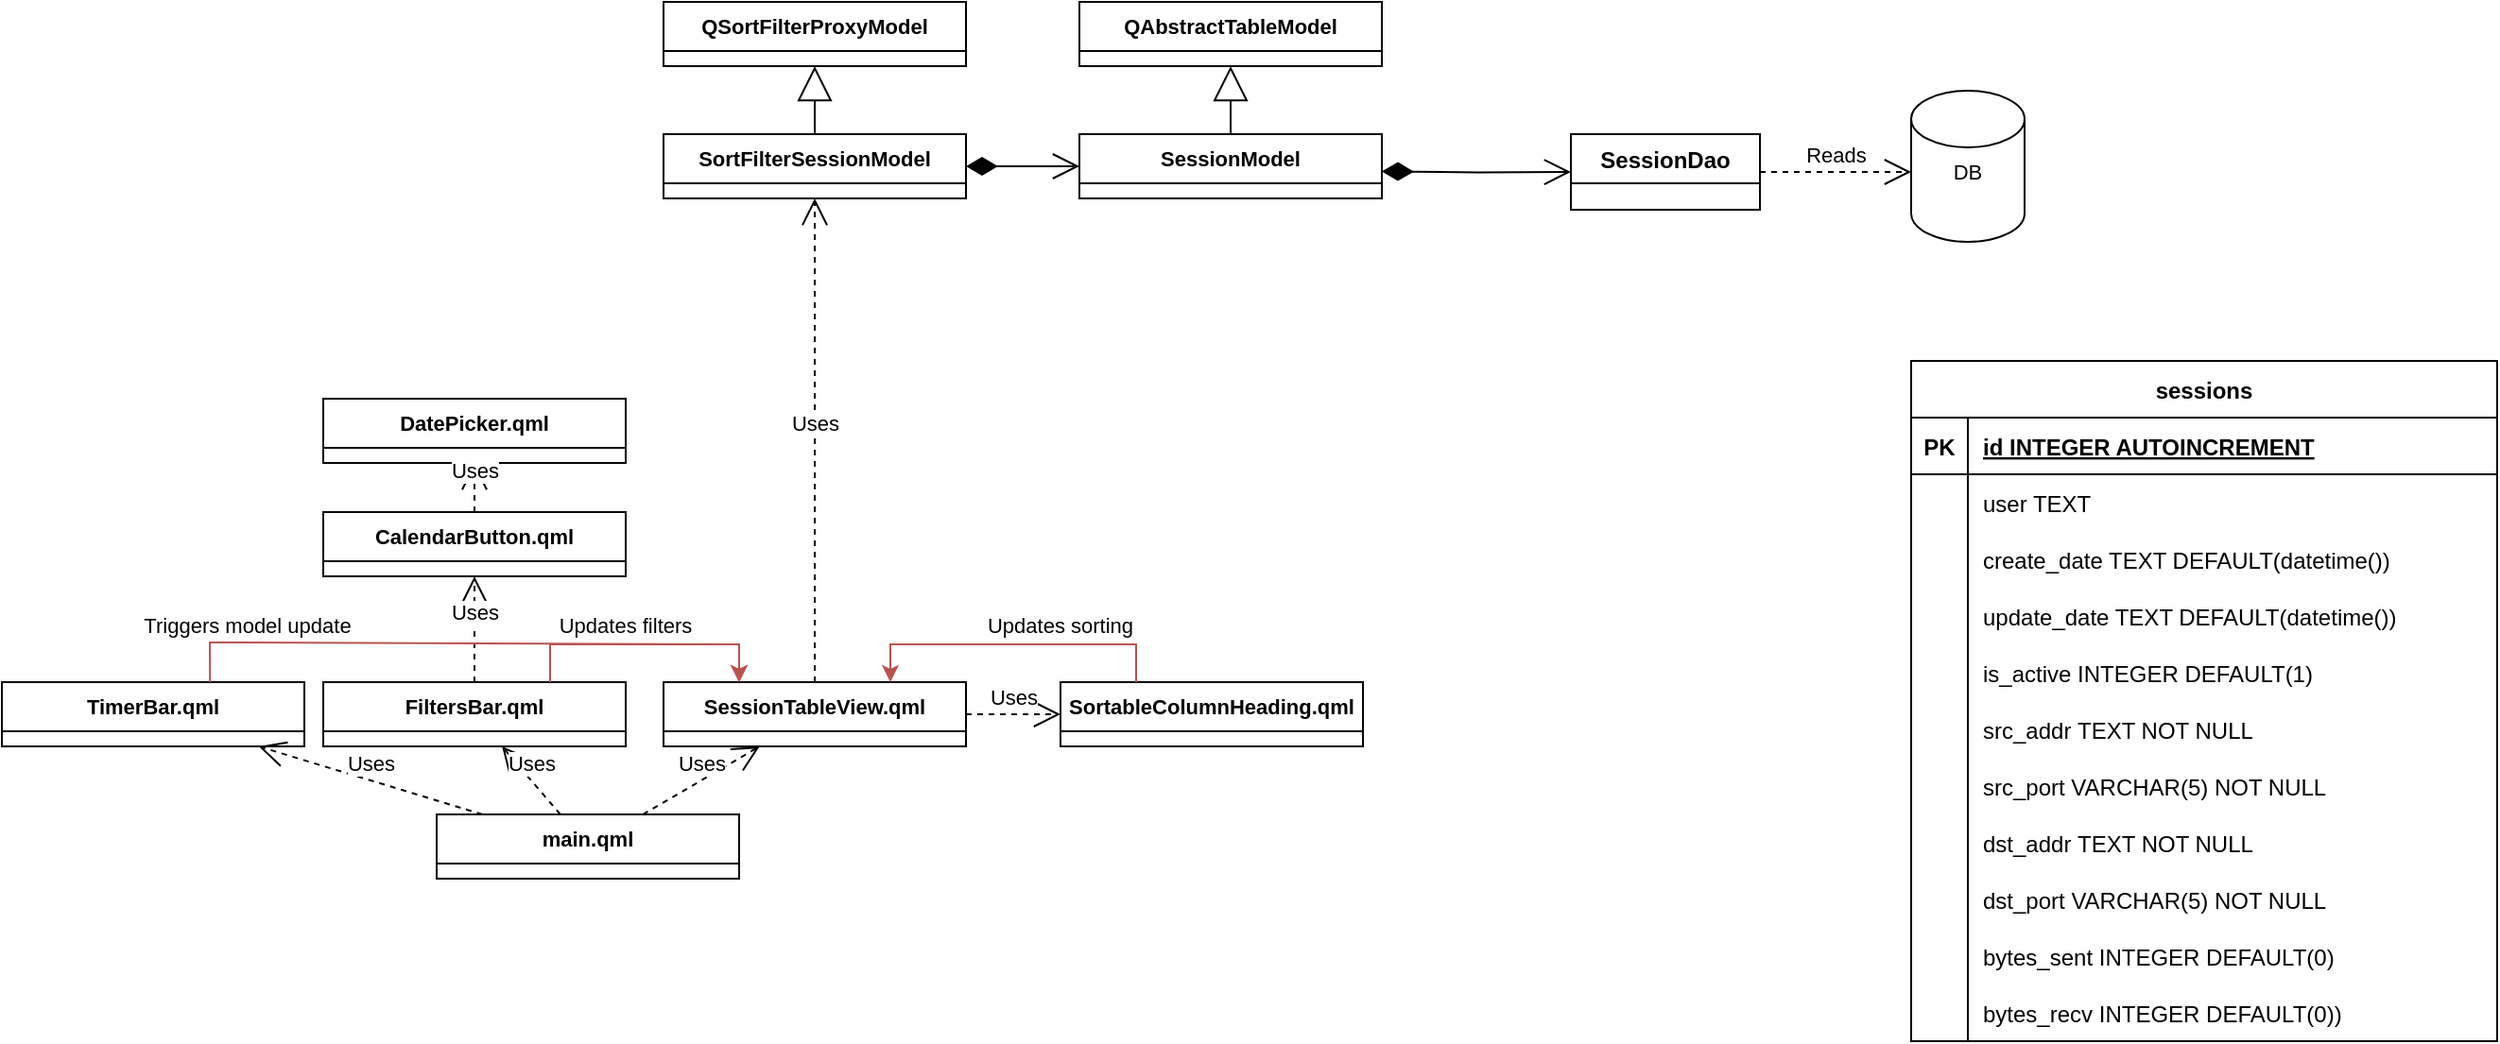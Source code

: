 <mxfile version="20.2.0" type="device"><diagram id="iTmhF2SwXaO4vA-vGADD" name="Page-1"><mxGraphModel dx="2148" dy="684" grid="1" gridSize="10" guides="1" tooltips="1" connect="1" arrows="1" fold="1" page="1" pageScale="1" pageWidth="850" pageHeight="1100" math="0" shadow="0"><root><mxCell id="0"/><mxCell id="1" parent="0"/><mxCell id="kBFMwJfpzvh-c2nmUErz-2" value="sessions" style="shape=table;startSize=30;container=1;collapsible=1;childLayout=tableLayout;fixedRows=1;rowLines=0;fontStyle=1;align=center;resizeLast=1;" parent="1" vertex="1"><mxGeometry x="530" y="530" width="310" height="360" as="geometry"/></mxCell><mxCell id="kBFMwJfpzvh-c2nmUErz-3" value="" style="shape=tableRow;horizontal=0;startSize=0;swimlaneHead=0;swimlaneBody=0;fillColor=none;collapsible=0;dropTarget=0;points=[[0,0.5],[1,0.5]];portConstraint=eastwest;top=0;left=0;right=0;bottom=1;" parent="kBFMwJfpzvh-c2nmUErz-2" vertex="1"><mxGeometry y="30" width="310" height="30" as="geometry"/></mxCell><mxCell id="kBFMwJfpzvh-c2nmUErz-4" value="PK" style="shape=partialRectangle;connectable=0;fillColor=none;top=0;left=0;bottom=0;right=0;fontStyle=1;overflow=hidden;" parent="kBFMwJfpzvh-c2nmUErz-3" vertex="1"><mxGeometry width="30" height="30" as="geometry"><mxRectangle width="30" height="30" as="alternateBounds"/></mxGeometry></mxCell><mxCell id="kBFMwJfpzvh-c2nmUErz-5" value="id INTEGER AUTOINCREMENT" style="shape=partialRectangle;connectable=0;fillColor=none;top=0;left=0;bottom=0;right=0;align=left;spacingLeft=6;fontStyle=5;overflow=hidden;" parent="kBFMwJfpzvh-c2nmUErz-3" vertex="1"><mxGeometry x="30" width="280" height="30" as="geometry"><mxRectangle width="280" height="30" as="alternateBounds"/></mxGeometry></mxCell><mxCell id="kBFMwJfpzvh-c2nmUErz-6" value="" style="shape=tableRow;horizontal=0;startSize=0;swimlaneHead=0;swimlaneBody=0;fillColor=none;collapsible=0;dropTarget=0;points=[[0,0.5],[1,0.5]];portConstraint=eastwest;top=0;left=0;right=0;bottom=0;" parent="kBFMwJfpzvh-c2nmUErz-2" vertex="1"><mxGeometry y="60" width="310" height="30" as="geometry"/></mxCell><mxCell id="kBFMwJfpzvh-c2nmUErz-7" value="" style="shape=partialRectangle;connectable=0;fillColor=none;top=0;left=0;bottom=0;right=0;editable=1;overflow=hidden;" parent="kBFMwJfpzvh-c2nmUErz-6" vertex="1"><mxGeometry width="30" height="30" as="geometry"><mxRectangle width="30" height="30" as="alternateBounds"/></mxGeometry></mxCell><mxCell id="kBFMwJfpzvh-c2nmUErz-8" value="user TEXT" style="shape=partialRectangle;connectable=0;fillColor=none;top=0;left=0;bottom=0;right=0;align=left;spacingLeft=6;overflow=hidden;" parent="kBFMwJfpzvh-c2nmUErz-6" vertex="1"><mxGeometry x="30" width="280" height="30" as="geometry"><mxRectangle width="280" height="30" as="alternateBounds"/></mxGeometry></mxCell><mxCell id="kBFMwJfpzvh-c2nmUErz-9" value="" style="shape=tableRow;horizontal=0;startSize=0;swimlaneHead=0;swimlaneBody=0;fillColor=none;collapsible=0;dropTarget=0;points=[[0,0.5],[1,0.5]];portConstraint=eastwest;top=0;left=0;right=0;bottom=0;" parent="kBFMwJfpzvh-c2nmUErz-2" vertex="1"><mxGeometry y="90" width="310" height="30" as="geometry"/></mxCell><mxCell id="kBFMwJfpzvh-c2nmUErz-10" value="" style="shape=partialRectangle;connectable=0;fillColor=none;top=0;left=0;bottom=0;right=0;editable=1;overflow=hidden;" parent="kBFMwJfpzvh-c2nmUErz-9" vertex="1"><mxGeometry width="30" height="30" as="geometry"><mxRectangle width="30" height="30" as="alternateBounds"/></mxGeometry></mxCell><mxCell id="kBFMwJfpzvh-c2nmUErz-11" value="create_date TEXT DEFAULT(datetime())" style="shape=partialRectangle;connectable=0;fillColor=none;top=0;left=0;bottom=0;right=0;align=left;spacingLeft=6;overflow=hidden;" parent="kBFMwJfpzvh-c2nmUErz-9" vertex="1"><mxGeometry x="30" width="280" height="30" as="geometry"><mxRectangle width="280" height="30" as="alternateBounds"/></mxGeometry></mxCell><mxCell id="kBFMwJfpzvh-c2nmUErz-12" value="" style="shape=tableRow;horizontal=0;startSize=0;swimlaneHead=0;swimlaneBody=0;fillColor=none;collapsible=0;dropTarget=0;points=[[0,0.5],[1,0.5]];portConstraint=eastwest;top=0;left=0;right=0;bottom=0;" parent="kBFMwJfpzvh-c2nmUErz-2" vertex="1"><mxGeometry y="120" width="310" height="30" as="geometry"/></mxCell><mxCell id="kBFMwJfpzvh-c2nmUErz-13" value="" style="shape=partialRectangle;connectable=0;fillColor=none;top=0;left=0;bottom=0;right=0;editable=1;overflow=hidden;" parent="kBFMwJfpzvh-c2nmUErz-12" vertex="1"><mxGeometry width="30" height="30" as="geometry"><mxRectangle width="30" height="30" as="alternateBounds"/></mxGeometry></mxCell><mxCell id="kBFMwJfpzvh-c2nmUErz-14" value="update_date TEXT DEFAULT(datetime())" style="shape=partialRectangle;connectable=0;fillColor=none;top=0;left=0;bottom=0;right=0;align=left;spacingLeft=6;overflow=hidden;" parent="kBFMwJfpzvh-c2nmUErz-12" vertex="1"><mxGeometry x="30" width="280" height="30" as="geometry"><mxRectangle width="280" height="30" as="alternateBounds"/></mxGeometry></mxCell><mxCell id="kBFMwJfpzvh-c2nmUErz-17" style="shape=tableRow;horizontal=0;startSize=0;swimlaneHead=0;swimlaneBody=0;fillColor=none;collapsible=0;dropTarget=0;points=[[0,0.5],[1,0.5]];portConstraint=eastwest;top=0;left=0;right=0;bottom=0;" parent="kBFMwJfpzvh-c2nmUErz-2" vertex="1"><mxGeometry y="150" width="310" height="30" as="geometry"/></mxCell><mxCell id="kBFMwJfpzvh-c2nmUErz-18" style="shape=partialRectangle;connectable=0;fillColor=none;top=0;left=0;bottom=0;right=0;editable=1;overflow=hidden;" parent="kBFMwJfpzvh-c2nmUErz-17" vertex="1"><mxGeometry width="30" height="30" as="geometry"><mxRectangle width="30" height="30" as="alternateBounds"/></mxGeometry></mxCell><mxCell id="kBFMwJfpzvh-c2nmUErz-19" value="is_active INTEGER DEFAULT(1)" style="shape=partialRectangle;connectable=0;fillColor=none;top=0;left=0;bottom=0;right=0;align=left;spacingLeft=6;overflow=hidden;" parent="kBFMwJfpzvh-c2nmUErz-17" vertex="1"><mxGeometry x="30" width="280" height="30" as="geometry"><mxRectangle width="280" height="30" as="alternateBounds"/></mxGeometry></mxCell><mxCell id="kBFMwJfpzvh-c2nmUErz-20" style="shape=tableRow;horizontal=0;startSize=0;swimlaneHead=0;swimlaneBody=0;fillColor=none;collapsible=0;dropTarget=0;points=[[0,0.5],[1,0.5]];portConstraint=eastwest;top=0;left=0;right=0;bottom=0;" parent="kBFMwJfpzvh-c2nmUErz-2" vertex="1"><mxGeometry y="180" width="310" height="30" as="geometry"/></mxCell><mxCell id="kBFMwJfpzvh-c2nmUErz-21" style="shape=partialRectangle;connectable=0;fillColor=none;top=0;left=0;bottom=0;right=0;editable=1;overflow=hidden;" parent="kBFMwJfpzvh-c2nmUErz-20" vertex="1"><mxGeometry width="30" height="30" as="geometry"><mxRectangle width="30" height="30" as="alternateBounds"/></mxGeometry></mxCell><mxCell id="kBFMwJfpzvh-c2nmUErz-22" value="src_addr TEXT NOT NULL" style="shape=partialRectangle;connectable=0;fillColor=none;top=0;left=0;bottom=0;right=0;align=left;spacingLeft=6;overflow=hidden;" parent="kBFMwJfpzvh-c2nmUErz-20" vertex="1"><mxGeometry x="30" width="280" height="30" as="geometry"><mxRectangle width="280" height="30" as="alternateBounds"/></mxGeometry></mxCell><mxCell id="kBFMwJfpzvh-c2nmUErz-23" style="shape=tableRow;horizontal=0;startSize=0;swimlaneHead=0;swimlaneBody=0;fillColor=none;collapsible=0;dropTarget=0;points=[[0,0.5],[1,0.5]];portConstraint=eastwest;top=0;left=0;right=0;bottom=0;" parent="kBFMwJfpzvh-c2nmUErz-2" vertex="1"><mxGeometry y="210" width="310" height="30" as="geometry"/></mxCell><mxCell id="kBFMwJfpzvh-c2nmUErz-24" style="shape=partialRectangle;connectable=0;fillColor=none;top=0;left=0;bottom=0;right=0;editable=1;overflow=hidden;" parent="kBFMwJfpzvh-c2nmUErz-23" vertex="1"><mxGeometry width="30" height="30" as="geometry"><mxRectangle width="30" height="30" as="alternateBounds"/></mxGeometry></mxCell><mxCell id="kBFMwJfpzvh-c2nmUErz-25" value="src_port VARCHAR(5) NOT NULL" style="shape=partialRectangle;connectable=0;fillColor=none;top=0;left=0;bottom=0;right=0;align=left;spacingLeft=6;overflow=hidden;" parent="kBFMwJfpzvh-c2nmUErz-23" vertex="1"><mxGeometry x="30" width="280" height="30" as="geometry"><mxRectangle width="280" height="30" as="alternateBounds"/></mxGeometry></mxCell><mxCell id="kBFMwJfpzvh-c2nmUErz-26" style="shape=tableRow;horizontal=0;startSize=0;swimlaneHead=0;swimlaneBody=0;fillColor=none;collapsible=0;dropTarget=0;points=[[0,0.5],[1,0.5]];portConstraint=eastwest;top=0;left=0;right=0;bottom=0;" parent="kBFMwJfpzvh-c2nmUErz-2" vertex="1"><mxGeometry y="240" width="310" height="30" as="geometry"/></mxCell><mxCell id="kBFMwJfpzvh-c2nmUErz-27" style="shape=partialRectangle;connectable=0;fillColor=none;top=0;left=0;bottom=0;right=0;editable=1;overflow=hidden;" parent="kBFMwJfpzvh-c2nmUErz-26" vertex="1"><mxGeometry width="30" height="30" as="geometry"><mxRectangle width="30" height="30" as="alternateBounds"/></mxGeometry></mxCell><mxCell id="kBFMwJfpzvh-c2nmUErz-28" value="dst_addr TEXT NOT NULL" style="shape=partialRectangle;connectable=0;fillColor=none;top=0;left=0;bottom=0;right=0;align=left;spacingLeft=6;overflow=hidden;" parent="kBFMwJfpzvh-c2nmUErz-26" vertex="1"><mxGeometry x="30" width="280" height="30" as="geometry"><mxRectangle width="280" height="30" as="alternateBounds"/></mxGeometry></mxCell><mxCell id="kBFMwJfpzvh-c2nmUErz-29" style="shape=tableRow;horizontal=0;startSize=0;swimlaneHead=0;swimlaneBody=0;fillColor=none;collapsible=0;dropTarget=0;points=[[0,0.5],[1,0.5]];portConstraint=eastwest;top=0;left=0;right=0;bottom=0;" parent="kBFMwJfpzvh-c2nmUErz-2" vertex="1"><mxGeometry y="270" width="310" height="30" as="geometry"/></mxCell><mxCell id="kBFMwJfpzvh-c2nmUErz-30" style="shape=partialRectangle;connectable=0;fillColor=none;top=0;left=0;bottom=0;right=0;editable=1;overflow=hidden;" parent="kBFMwJfpzvh-c2nmUErz-29" vertex="1"><mxGeometry width="30" height="30" as="geometry"><mxRectangle width="30" height="30" as="alternateBounds"/></mxGeometry></mxCell><mxCell id="kBFMwJfpzvh-c2nmUErz-31" value="dst_port VARCHAR(5) NOT NULL" style="shape=partialRectangle;connectable=0;fillColor=none;top=0;left=0;bottom=0;right=0;align=left;spacingLeft=6;overflow=hidden;" parent="kBFMwJfpzvh-c2nmUErz-29" vertex="1"><mxGeometry x="30" width="280" height="30" as="geometry"><mxRectangle width="280" height="30" as="alternateBounds"/></mxGeometry></mxCell><mxCell id="kBFMwJfpzvh-c2nmUErz-32" style="shape=tableRow;horizontal=0;startSize=0;swimlaneHead=0;swimlaneBody=0;fillColor=none;collapsible=0;dropTarget=0;points=[[0,0.5],[1,0.5]];portConstraint=eastwest;top=0;left=0;right=0;bottom=0;" parent="kBFMwJfpzvh-c2nmUErz-2" vertex="1"><mxGeometry y="300" width="310" height="30" as="geometry"/></mxCell><mxCell id="kBFMwJfpzvh-c2nmUErz-33" style="shape=partialRectangle;connectable=0;fillColor=none;top=0;left=0;bottom=0;right=0;editable=1;overflow=hidden;" parent="kBFMwJfpzvh-c2nmUErz-32" vertex="1"><mxGeometry width="30" height="30" as="geometry"><mxRectangle width="30" height="30" as="alternateBounds"/></mxGeometry></mxCell><mxCell id="kBFMwJfpzvh-c2nmUErz-34" value="bytes_sent INTEGER DEFAULT(0)" style="shape=partialRectangle;connectable=0;fillColor=none;top=0;left=0;bottom=0;right=0;align=left;spacingLeft=6;overflow=hidden;" parent="kBFMwJfpzvh-c2nmUErz-32" vertex="1"><mxGeometry x="30" width="280" height="30" as="geometry"><mxRectangle width="280" height="30" as="alternateBounds"/></mxGeometry></mxCell><mxCell id="kBFMwJfpzvh-c2nmUErz-35" style="shape=tableRow;horizontal=0;startSize=0;swimlaneHead=0;swimlaneBody=0;fillColor=none;collapsible=0;dropTarget=0;points=[[0,0.5],[1,0.5]];portConstraint=eastwest;top=0;left=0;right=0;bottom=0;" parent="kBFMwJfpzvh-c2nmUErz-2" vertex="1"><mxGeometry y="330" width="310" height="30" as="geometry"/></mxCell><mxCell id="kBFMwJfpzvh-c2nmUErz-36" style="shape=partialRectangle;connectable=0;fillColor=none;top=0;left=0;bottom=0;right=0;editable=1;overflow=hidden;" parent="kBFMwJfpzvh-c2nmUErz-35" vertex="1"><mxGeometry width="30" height="30" as="geometry"><mxRectangle width="30" height="30" as="alternateBounds"/></mxGeometry></mxCell><mxCell id="kBFMwJfpzvh-c2nmUErz-37" value="bytes_recv INTEGER DEFAULT(0))" style="shape=partialRectangle;connectable=0;fillColor=none;top=0;left=0;bottom=0;right=0;align=left;spacingLeft=6;overflow=hidden;" parent="kBFMwJfpzvh-c2nmUErz-35" vertex="1"><mxGeometry x="30" width="280" height="30" as="geometry"><mxRectangle width="280" height="30" as="alternateBounds"/></mxGeometry></mxCell><mxCell id="kBFMwJfpzvh-c2nmUErz-38" value="SessionDao" style="swimlane;fontStyle=1;align=center;verticalAlign=top;childLayout=stackLayout;horizontal=1;startSize=26;horizontalStack=0;resizeParent=1;resizeParentMax=0;resizeLast=0;collapsible=1;marginBottom=0;" parent="1" vertex="1"><mxGeometry x="350" y="410" width="100" height="40" as="geometry"/></mxCell><mxCell id="kBFMwJfpzvh-c2nmUErz-49" value="Reads" style="endArrow=open;endSize=12;dashed=1;html=1;rounded=0;labelPosition=center;verticalLabelPosition=top;align=center;verticalAlign=bottom;fontSize=11;" parent="1" source="kBFMwJfpzvh-c2nmUErz-38" edge="1"><mxGeometry width="160" relative="1" as="geometry"><mxPoint x="450" y="429.66" as="sourcePoint"/><mxPoint x="530" y="430" as="targetPoint"/></mxGeometry></mxCell><mxCell id="kBFMwJfpzvh-c2nmUErz-51" value="SessionModel" style="swimlane;fontStyle=1;align=center;verticalAlign=top;childLayout=stackLayout;horizontal=1;startSize=26;horizontalStack=0;resizeParent=1;resizeParentMax=0;resizeLast=0;collapsible=1;marginBottom=0;fontSize=11;" parent="1" vertex="1"><mxGeometry x="90" y="410" width="160" height="34" as="geometry"><mxRectangle x="90" y="410" width="110" height="30" as="alternateBounds"/></mxGeometry></mxCell><mxCell id="kBFMwJfpzvh-c2nmUErz-55" value="" style="shape=cylinder3;whiteSpace=wrap;html=1;boundedLbl=1;backgroundOutline=1;size=15;fontSize=11;" parent="1" vertex="1"><mxGeometry x="530" y="387" width="60" height="80" as="geometry"/></mxCell><mxCell id="kBFMwJfpzvh-c2nmUErz-56" value="DB" style="text;html=1;strokeColor=none;fillColor=none;align=center;verticalAlign=middle;whiteSpace=wrap;rounded=0;fontSize=11;" parent="1" vertex="1"><mxGeometry x="530" y="415" width="60" height="30" as="geometry"/></mxCell><mxCell id="kBFMwJfpzvh-c2nmUErz-57" value="" style="endArrow=open;html=1;endSize=12;startArrow=diamondThin;startSize=14;startFill=1;edgeStyle=orthogonalEdgeStyle;align=left;verticalAlign=bottom;rounded=0;fontSize=11;" parent="1" target="kBFMwJfpzvh-c2nmUErz-38" edge="1"><mxGeometry x="0.602" relative="1" as="geometry"><mxPoint x="250" y="429.7" as="sourcePoint"/><mxPoint x="410" y="429.7" as="targetPoint"/><mxPoint as="offset"/></mxGeometry></mxCell><mxCell id="kBFMwJfpzvh-c2nmUErz-58" value="" style="endArrow=block;endSize=16;endFill=0;html=1;rounded=0;fontSize=11;" parent="1" source="kBFMwJfpzvh-c2nmUErz-51" target="kBFMwJfpzvh-c2nmUErz-59" edge="1"><mxGeometry x="0.125" y="-4" width="160" relative="1" as="geometry"><mxPoint x="120" y="386.39" as="sourcePoint"/><mxPoint x="170" y="370" as="targetPoint"/><mxPoint as="offset"/></mxGeometry></mxCell><mxCell id="kBFMwJfpzvh-c2nmUErz-59" value="QAbstractTableModel" style="swimlane;fontStyle=1;align=center;verticalAlign=top;childLayout=stackLayout;horizontal=1;startSize=26;horizontalStack=0;resizeParent=1;resizeParentMax=0;resizeLast=0;collapsible=1;marginBottom=0;fontSize=11;" parent="1" vertex="1"><mxGeometry x="90" y="340" width="160" height="34" as="geometry"><mxRectangle x="90" y="340" width="150" height="30" as="alternateBounds"/></mxGeometry></mxCell><mxCell id="e5reTFz7asy6cnV3wQFr-1" value="SortFilterSessionModel" style="swimlane;fontStyle=1;align=center;verticalAlign=top;childLayout=stackLayout;horizontal=1;startSize=26;horizontalStack=0;resizeParent=1;resizeParentMax=0;resizeLast=0;collapsible=1;marginBottom=0;fontSize=11;" vertex="1" parent="1"><mxGeometry x="-130" y="410" width="160" height="34" as="geometry"/></mxCell><mxCell id="e5reTFz7asy6cnV3wQFr-7" value="QSortFilterProxyModel" style="swimlane;fontStyle=1;align=center;verticalAlign=top;childLayout=stackLayout;horizontal=1;startSize=26;horizontalStack=0;resizeParent=1;resizeParentMax=0;resizeLast=0;collapsible=1;marginBottom=0;fontSize=11;" vertex="1" parent="1"><mxGeometry x="-130" y="340" width="160" height="34" as="geometry"><mxRectangle x="90" y="340" width="150" height="30" as="alternateBounds"/></mxGeometry></mxCell><mxCell id="e5reTFz7asy6cnV3wQFr-8" value="" style="endArrow=block;endSize=16;endFill=0;html=1;rounded=0;fontSize=11;exitX=0.5;exitY=0;exitDx=0;exitDy=0;" edge="1" parent="1" source="e5reTFz7asy6cnV3wQFr-1" target="e5reTFz7asy6cnV3wQFr-7"><mxGeometry x="0.125" y="-4" width="160" relative="1" as="geometry"><mxPoint x="-100.43" y="400" as="sourcePoint"/><mxPoint x="-100.43" y="364.0" as="targetPoint"/><mxPoint as="offset"/></mxGeometry></mxCell><mxCell id="e5reTFz7asy6cnV3wQFr-11" value="" style="endArrow=open;html=1;endSize=12;startArrow=diamondThin;startSize=14;startFill=1;edgeStyle=orthogonalEdgeStyle;align=left;verticalAlign=bottom;rounded=0;fontSize=11;" edge="1" parent="1" source="e5reTFz7asy6cnV3wQFr-1" target="kBFMwJfpzvh-c2nmUErz-51"><mxGeometry x="0.602" relative="1" as="geometry"><mxPoint x="260" y="439.7" as="sourcePoint"/><mxPoint x="360" y="440.0" as="targetPoint"/><mxPoint as="offset"/></mxGeometry></mxCell><mxCell id="e5reTFz7asy6cnV3wQFr-12" value="main.qml&#10;" style="swimlane;fontStyle=1;align=center;verticalAlign=top;childLayout=stackLayout;horizontal=1;startSize=26;horizontalStack=0;resizeParent=1;resizeParentMax=0;resizeLast=0;collapsible=1;marginBottom=0;fontSize=11;" vertex="1" parent="1"><mxGeometry x="-250" y="770" width="160" height="34" as="geometry"/></mxCell><mxCell id="e5reTFz7asy6cnV3wQFr-18" value="SessionTableView.qml&#10;" style="swimlane;fontStyle=1;align=center;verticalAlign=top;childLayout=stackLayout;horizontal=1;startSize=26;horizontalStack=0;resizeParent=1;resizeParentMax=0;resizeLast=0;collapsible=1;marginBottom=0;fontSize=11;" vertex="1" parent="1"><mxGeometry x="-130" y="700" width="160" height="34" as="geometry"/></mxCell><mxCell id="e5reTFz7asy6cnV3wQFr-20" value="Uses" style="endArrow=open;endSize=12;dashed=1;html=1;rounded=0;labelPosition=center;verticalLabelPosition=top;align=center;verticalAlign=bottom;fontSize=11;" edge="1" parent="1" source="e5reTFz7asy6cnV3wQFr-18" target="e5reTFz7asy6cnV3wQFr-1"><mxGeometry width="160" relative="1" as="geometry"><mxPoint x="-300" y="426.55" as="sourcePoint"/><mxPoint x="-220" y="426.55" as="targetPoint"/></mxGeometry></mxCell><mxCell id="e5reTFz7asy6cnV3wQFr-21" value="Uses" style="endArrow=open;endSize=12;dashed=1;html=1;rounded=0;labelPosition=center;verticalLabelPosition=top;align=center;verticalAlign=bottom;fontSize=11;" edge="1" parent="1" source="e5reTFz7asy6cnV3wQFr-12" target="e5reTFz7asy6cnV3wQFr-18"><mxGeometry width="160" relative="1" as="geometry"><mxPoint x="70" y="600" as="sourcePoint"/><mxPoint x="70" y="534.0" as="targetPoint"/></mxGeometry></mxCell><mxCell id="e5reTFz7asy6cnV3wQFr-22" value="CalendarButton.qml" style="swimlane;fontStyle=1;align=center;verticalAlign=top;childLayout=stackLayout;horizontal=1;startSize=26;horizontalStack=0;resizeParent=1;resizeParentMax=0;resizeLast=0;collapsible=1;marginBottom=0;fontSize=11;" vertex="1" parent="1"><mxGeometry x="-310" y="610" width="160" height="34" as="geometry"/></mxCell><mxCell id="e5reTFz7asy6cnV3wQFr-23" value="Uses" style="endArrow=open;endSize=12;dashed=1;html=1;rounded=0;labelPosition=center;verticalLabelPosition=top;align=center;verticalAlign=bottom;fontSize=11;" edge="1" parent="1" source="e5reTFz7asy6cnV3wQFr-32" target="e5reTFz7asy6cnV3wQFr-22"><mxGeometry width="160" relative="1" as="geometry"><mxPoint x="-90" y="610" as="sourcePoint"/><mxPoint x="-90" y="554.0" as="targetPoint"/></mxGeometry></mxCell><mxCell id="e5reTFz7asy6cnV3wQFr-24" value="DatePicker.qml" style="swimlane;fontStyle=1;align=center;verticalAlign=top;childLayout=stackLayout;horizontal=1;startSize=26;horizontalStack=0;resizeParent=1;resizeParentMax=0;resizeLast=0;collapsible=1;marginBottom=0;fontSize=11;" vertex="1" parent="1"><mxGeometry x="-310" y="550" width="160" height="34" as="geometry"/></mxCell><mxCell id="e5reTFz7asy6cnV3wQFr-25" value="Uses" style="endArrow=open;endSize=12;dashed=1;html=1;rounded=0;labelPosition=center;verticalLabelPosition=top;align=center;verticalAlign=bottom;fontSize=11;" edge="1" parent="1" source="e5reTFz7asy6cnV3wQFr-22" target="e5reTFz7asy6cnV3wQFr-24"><mxGeometry width="160" relative="1" as="geometry"><mxPoint x="-10" y="627" as="sourcePoint"/><mxPoint x="30" y="627" as="targetPoint"/></mxGeometry></mxCell><mxCell id="e5reTFz7asy6cnV3wQFr-27" value="SortableColumnHeading.qml" style="swimlane;fontStyle=1;align=center;verticalAlign=top;childLayout=stackLayout;horizontal=1;startSize=26;horizontalStack=0;resizeParent=1;resizeParentMax=0;resizeLast=0;collapsible=1;marginBottom=0;fontSize=11;" vertex="1" parent="1"><mxGeometry x="80" y="700" width="160" height="34" as="geometry"/></mxCell><mxCell id="e5reTFz7asy6cnV3wQFr-28" value="Uses" style="endArrow=open;endSize=12;dashed=1;html=1;rounded=0;labelPosition=center;verticalLabelPosition=top;align=center;verticalAlign=bottom;fontSize=11;" edge="1" parent="1" source="e5reTFz7asy6cnV3wQFr-18" target="e5reTFz7asy6cnV3wQFr-27"><mxGeometry width="160" relative="1" as="geometry"><mxPoint x="-90" y="610" as="sourcePoint"/><mxPoint x="-90" y="554" as="targetPoint"/></mxGeometry></mxCell><mxCell id="e5reTFz7asy6cnV3wQFr-30" value="TimerBar.qml" style="swimlane;fontStyle=1;align=center;verticalAlign=top;childLayout=stackLayout;horizontal=1;startSize=26;horizontalStack=0;resizeParent=1;resizeParentMax=0;resizeLast=0;collapsible=1;marginBottom=0;fontSize=11;" vertex="1" parent="1"><mxGeometry x="-480" y="700" width="160" height="34" as="geometry"/></mxCell><mxCell id="e5reTFz7asy6cnV3wQFr-31" value="Uses" style="endArrow=open;endSize=12;dashed=1;html=1;rounded=0;labelPosition=center;verticalLabelPosition=top;align=center;verticalAlign=bottom;fontSize=11;" edge="1" parent="1" source="e5reTFz7asy6cnV3wQFr-12" target="e5reTFz7asy6cnV3wQFr-30"><mxGeometry width="160" relative="1" as="geometry"><mxPoint x="-10" y="627.0" as="sourcePoint"/><mxPoint x="30" y="627.0" as="targetPoint"/></mxGeometry></mxCell><mxCell id="e5reTFz7asy6cnV3wQFr-32" value="FiltersBar.qml" style="swimlane;fontStyle=1;align=center;verticalAlign=top;childLayout=stackLayout;horizontal=1;startSize=26;horizontalStack=0;resizeParent=1;resizeParentMax=0;resizeLast=0;collapsible=1;marginBottom=0;fontSize=11;" vertex="1" parent="1"><mxGeometry x="-310" y="700" width="160" height="34" as="geometry"/></mxCell><mxCell id="e5reTFz7asy6cnV3wQFr-33" value="Uses" style="endArrow=open;endSize=12;dashed=1;html=1;rounded=0;labelPosition=center;verticalLabelPosition=top;align=center;verticalAlign=bottom;fontSize=11;" edge="1" parent="1" source="e5reTFz7asy6cnV3wQFr-12" target="e5reTFz7asy6cnV3wQFr-32"><mxGeometry width="160" relative="1" as="geometry"><mxPoint x="-41.429" y="644" as="sourcePoint"/><mxPoint x="61.429" y="680" as="targetPoint"/></mxGeometry></mxCell><mxCell id="e5reTFz7asy6cnV3wQFr-34" value="" style="endArrow=classic;html=1;rounded=0;fontSize=11;fillColor=#f8cecc;strokeColor=#b85450;entryX=0.25;entryY=0;entryDx=0;entryDy=0;exitX=0.75;exitY=0;exitDx=0;exitDy=0;" edge="1" parent="1" source="e5reTFz7asy6cnV3wQFr-32" target="e5reTFz7asy6cnV3wQFr-18"><mxGeometry width="50" height="50" relative="1" as="geometry"><mxPoint x="-210" y="690" as="sourcePoint"/><mxPoint x="-190" y="670" as="targetPoint"/><Array as="points"><mxPoint x="-190" y="680"/><mxPoint x="-90" y="680"/></Array></mxGeometry></mxCell><mxCell id="e5reTFz7asy6cnV3wQFr-35" value="Updates filters" style="text;html=1;strokeColor=none;fillColor=none;align=center;verticalAlign=middle;whiteSpace=wrap;rounded=0;fontSize=11;" vertex="1" parent="1"><mxGeometry x="-190" y="660" width="80" height="20" as="geometry"/></mxCell><mxCell id="e5reTFz7asy6cnV3wQFr-37" value="" style="endArrow=classic;html=1;rounded=0;fontSize=11;fillColor=#f8cecc;strokeColor=#b85450;entryX=0.25;entryY=0;entryDx=0;entryDy=0;exitX=0.688;exitY=0;exitDx=0;exitDy=0;exitPerimeter=0;" edge="1" parent="1" source="e5reTFz7asy6cnV3wQFr-30" target="e5reTFz7asy6cnV3wQFr-18"><mxGeometry width="50" height="50" relative="1" as="geometry"><mxPoint x="-190" y="699.32" as="sourcePoint"/><mxPoint x="-112.72" y="700.0" as="targetPoint"/><Array as="points"><mxPoint x="-370" y="679"/><mxPoint x="-90" y="680"/></Array></mxGeometry></mxCell><mxCell id="e5reTFz7asy6cnV3wQFr-38" value="Triggers model update" style="text;html=1;strokeColor=none;fillColor=none;align=center;verticalAlign=middle;whiteSpace=wrap;rounded=0;fontSize=11;" vertex="1" parent="1"><mxGeometry x="-410" y="660" width="120" height="20" as="geometry"/></mxCell><mxCell id="e5reTFz7asy6cnV3wQFr-40" value="" style="endArrow=classic;html=1;rounded=0;fontSize=11;fillColor=#f8cecc;strokeColor=#b85450;entryX=0.75;entryY=0;entryDx=0;entryDy=0;exitX=0.25;exitY=0;exitDx=0;exitDy=0;" edge="1" parent="1" source="e5reTFz7asy6cnV3wQFr-27" target="e5reTFz7asy6cnV3wQFr-18"><mxGeometry width="50" height="50" relative="1" as="geometry"><mxPoint x="-60" y="700" as="sourcePoint"/><mxPoint x="17.28" y="700.68" as="targetPoint"/><Array as="points"><mxPoint x="120" y="680"/><mxPoint x="-10" y="680"/></Array></mxGeometry></mxCell><mxCell id="e5reTFz7asy6cnV3wQFr-41" value="Updates sorting" style="text;html=1;strokeColor=none;fillColor=none;align=center;verticalAlign=middle;whiteSpace=wrap;rounded=0;fontSize=11;" vertex="1" parent="1"><mxGeometry x="40" y="660" width="80" height="20" as="geometry"/></mxCell></root></mxGraphModel></diagram></mxfile>